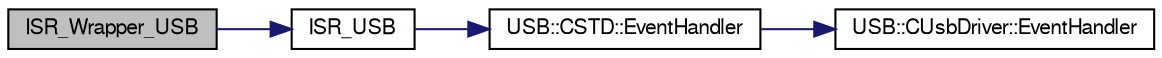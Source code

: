 digraph G
{
  bgcolor="transparent";
  edge [fontname="FreeSans",fontsize=10,labelfontname="FreeSans",labelfontsize=10];
  node [fontname="FreeSans",fontsize=10,shape=record];
  rankdir=LR;
  Node1 [label="ISR_Wrapper_USB",height=0.2,width=0.4,color="black", fillcolor="grey75", style="filled" fontcolor="black"];
  Node1 -> Node2 [color="midnightblue",fontsize=10,style="solid",fontname="FreeSans"];
  Node2 [label="ISR_USB",height=0.2,width=0.4,color="black",URL="$_i_s_r_8cpp.html#f9338c4d1da4de0616caffea0f7240e8"];
  Node2 -> Node3 [color="midnightblue",fontsize=10,style="solid",fontname="FreeSans"];
  Node3 [label="USB::CSTD::EventHandler",height=0.2,width=0.4,color="black",URL="$class_u_s_b_1_1_c_s_t_d.html#770fc157d10920c6c262bcd828089d15",tooltip="Low-level usb driver interrupt handler."];
  Node3 -> Node4 [color="midnightblue",fontsize=10,style="solid",fontname="FreeSans"];
  Node4 [label="USB::CUsbDriver::EventHandler",height=0.2,width=0.4,color="black",URL="$class_u_s_b_1_1_c_usb_driver.html#bf134a2c91076fdae5d9d3ba640965b4",tooltip="Event handler for the USB controller peripheral."];
}
